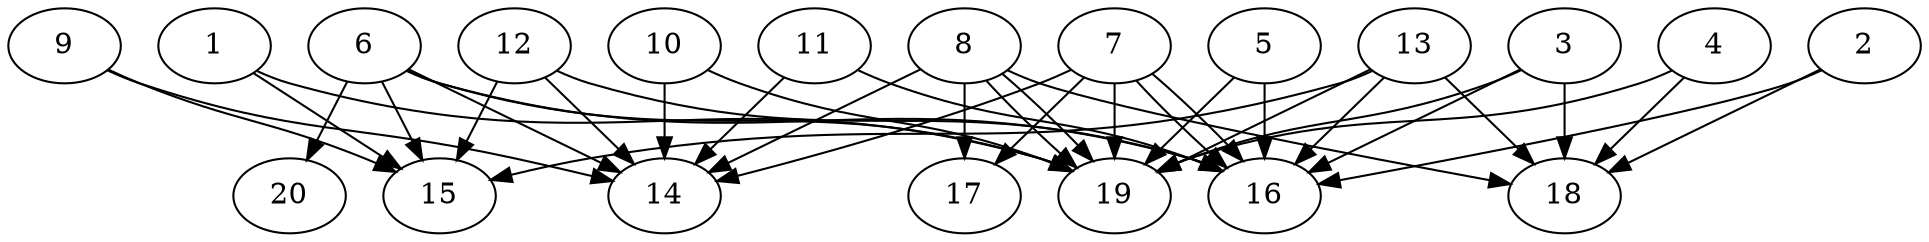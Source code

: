 // DAG automatically generated by daggen at Thu Oct  3 13:58:43 2019
// ./daggen --dot -n 20 --ccr 0.5 --fat 0.9 --regular 0.7 --density 0.9 --mindata 5242880 --maxdata 52428800 
digraph G {
  1 [size="63574016", alpha="0.08", expect_size="31787008"] 
  1 -> 15 [size ="31787008"]
  1 -> 19 [size ="31787008"]
  2 [size="18452480", alpha="0.01", expect_size="9226240"] 
  2 -> 16 [size ="9226240"]
  2 -> 18 [size ="9226240"]
  3 [size="98936832", alpha="0.16", expect_size="49468416"] 
  3 -> 16 [size ="49468416"]
  3 -> 18 [size ="49468416"]
  3 -> 19 [size ="49468416"]
  4 [size="88659968", alpha="0.06", expect_size="44329984"] 
  4 -> 18 [size ="44329984"]
  4 -> 19 [size ="44329984"]
  5 [size="69754880", alpha="0.03", expect_size="34877440"] 
  5 -> 16 [size ="34877440"]
  5 -> 19 [size ="34877440"]
  6 [size="40005632", alpha="0.14", expect_size="20002816"] 
  6 -> 14 [size ="20002816"]
  6 -> 15 [size ="20002816"]
  6 -> 16 [size ="20002816"]
  6 -> 19 [size ="20002816"]
  6 -> 20 [size ="20002816"]
  7 [size="49819648", alpha="0.10", expect_size="24909824"] 
  7 -> 14 [size ="24909824"]
  7 -> 16 [size ="24909824"]
  7 -> 16 [size ="24909824"]
  7 -> 17 [size ="24909824"]
  7 -> 19 [size ="24909824"]
  8 [size="33808384", alpha="0.03", expect_size="16904192"] 
  8 -> 14 [size ="16904192"]
  8 -> 17 [size ="16904192"]
  8 -> 18 [size ="16904192"]
  8 -> 19 [size ="16904192"]
  8 -> 19 [size ="16904192"]
  9 [size="27963392", alpha="0.17", expect_size="13981696"] 
  9 -> 14 [size ="13981696"]
  9 -> 15 [size ="13981696"]
  10 [size="67827712", alpha="0.07", expect_size="33913856"] 
  10 -> 14 [size ="33913856"]
  10 -> 19 [size ="33913856"]
  11 [size="20625408", alpha="0.03", expect_size="10312704"] 
  11 -> 14 [size ="10312704"]
  11 -> 16 [size ="10312704"]
  12 [size="58755072", alpha="0.09", expect_size="29377536"] 
  12 -> 14 [size ="29377536"]
  12 -> 15 [size ="29377536"]
  12 -> 16 [size ="29377536"]
  13 [size="61650944", alpha="0.16", expect_size="30825472"] 
  13 -> 15 [size ="30825472"]
  13 -> 16 [size ="30825472"]
  13 -> 18 [size ="30825472"]
  13 -> 19 [size ="30825472"]
  14 [size="41713664", alpha="0.20", expect_size="20856832"] 
  15 [size="70811648", alpha="0.03", expect_size="35405824"] 
  16 [size="85342208", alpha="0.18", expect_size="42671104"] 
  17 [size="56664064", alpha="0.16", expect_size="28332032"] 
  18 [size="104196096", alpha="0.19", expect_size="52098048"] 
  19 [size="25819136", alpha="0.07", expect_size="12909568"] 
  20 [size="13926400", alpha="0.20", expect_size="6963200"] 
}
